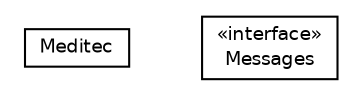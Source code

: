 #!/usr/local/bin/dot
#
# Class diagram 
# Generated by UmlGraph version 4.6 (http://www.spinellis.gr/sw/umlgraph)
#

digraph G {
	edge [fontname="Helvetica",fontsize=10,labelfontname="Helvetica",labelfontsize=10];
	node [fontname="Helvetica",fontsize=10,shape=plaintext];
	// br.net.meditec.client.Meditec
	c162 [label=<<table border="0" cellborder="1" cellspacing="0" cellpadding="2" port="p" href="./Meditec.html">
		<tr><td><table border="0" cellspacing="0" cellpadding="1">
			<tr><td> Meditec </td></tr>
		</table></td></tr>
		</table>>, fontname="Helvetica", fontcolor="black", fontsize=9.0];
	// br.net.meditec.client.Messages
	c163 [label=<<table border="0" cellborder="1" cellspacing="0" cellpadding="2" port="p" href="./Messages.html">
		<tr><td><table border="0" cellspacing="0" cellpadding="1">
			<tr><td> &laquo;interface&raquo; </td></tr>
			<tr><td> Messages </td></tr>
		</table></td></tr>
		</table>>, fontname="Helvetica", fontcolor="black", fontsize=9.0];
}

